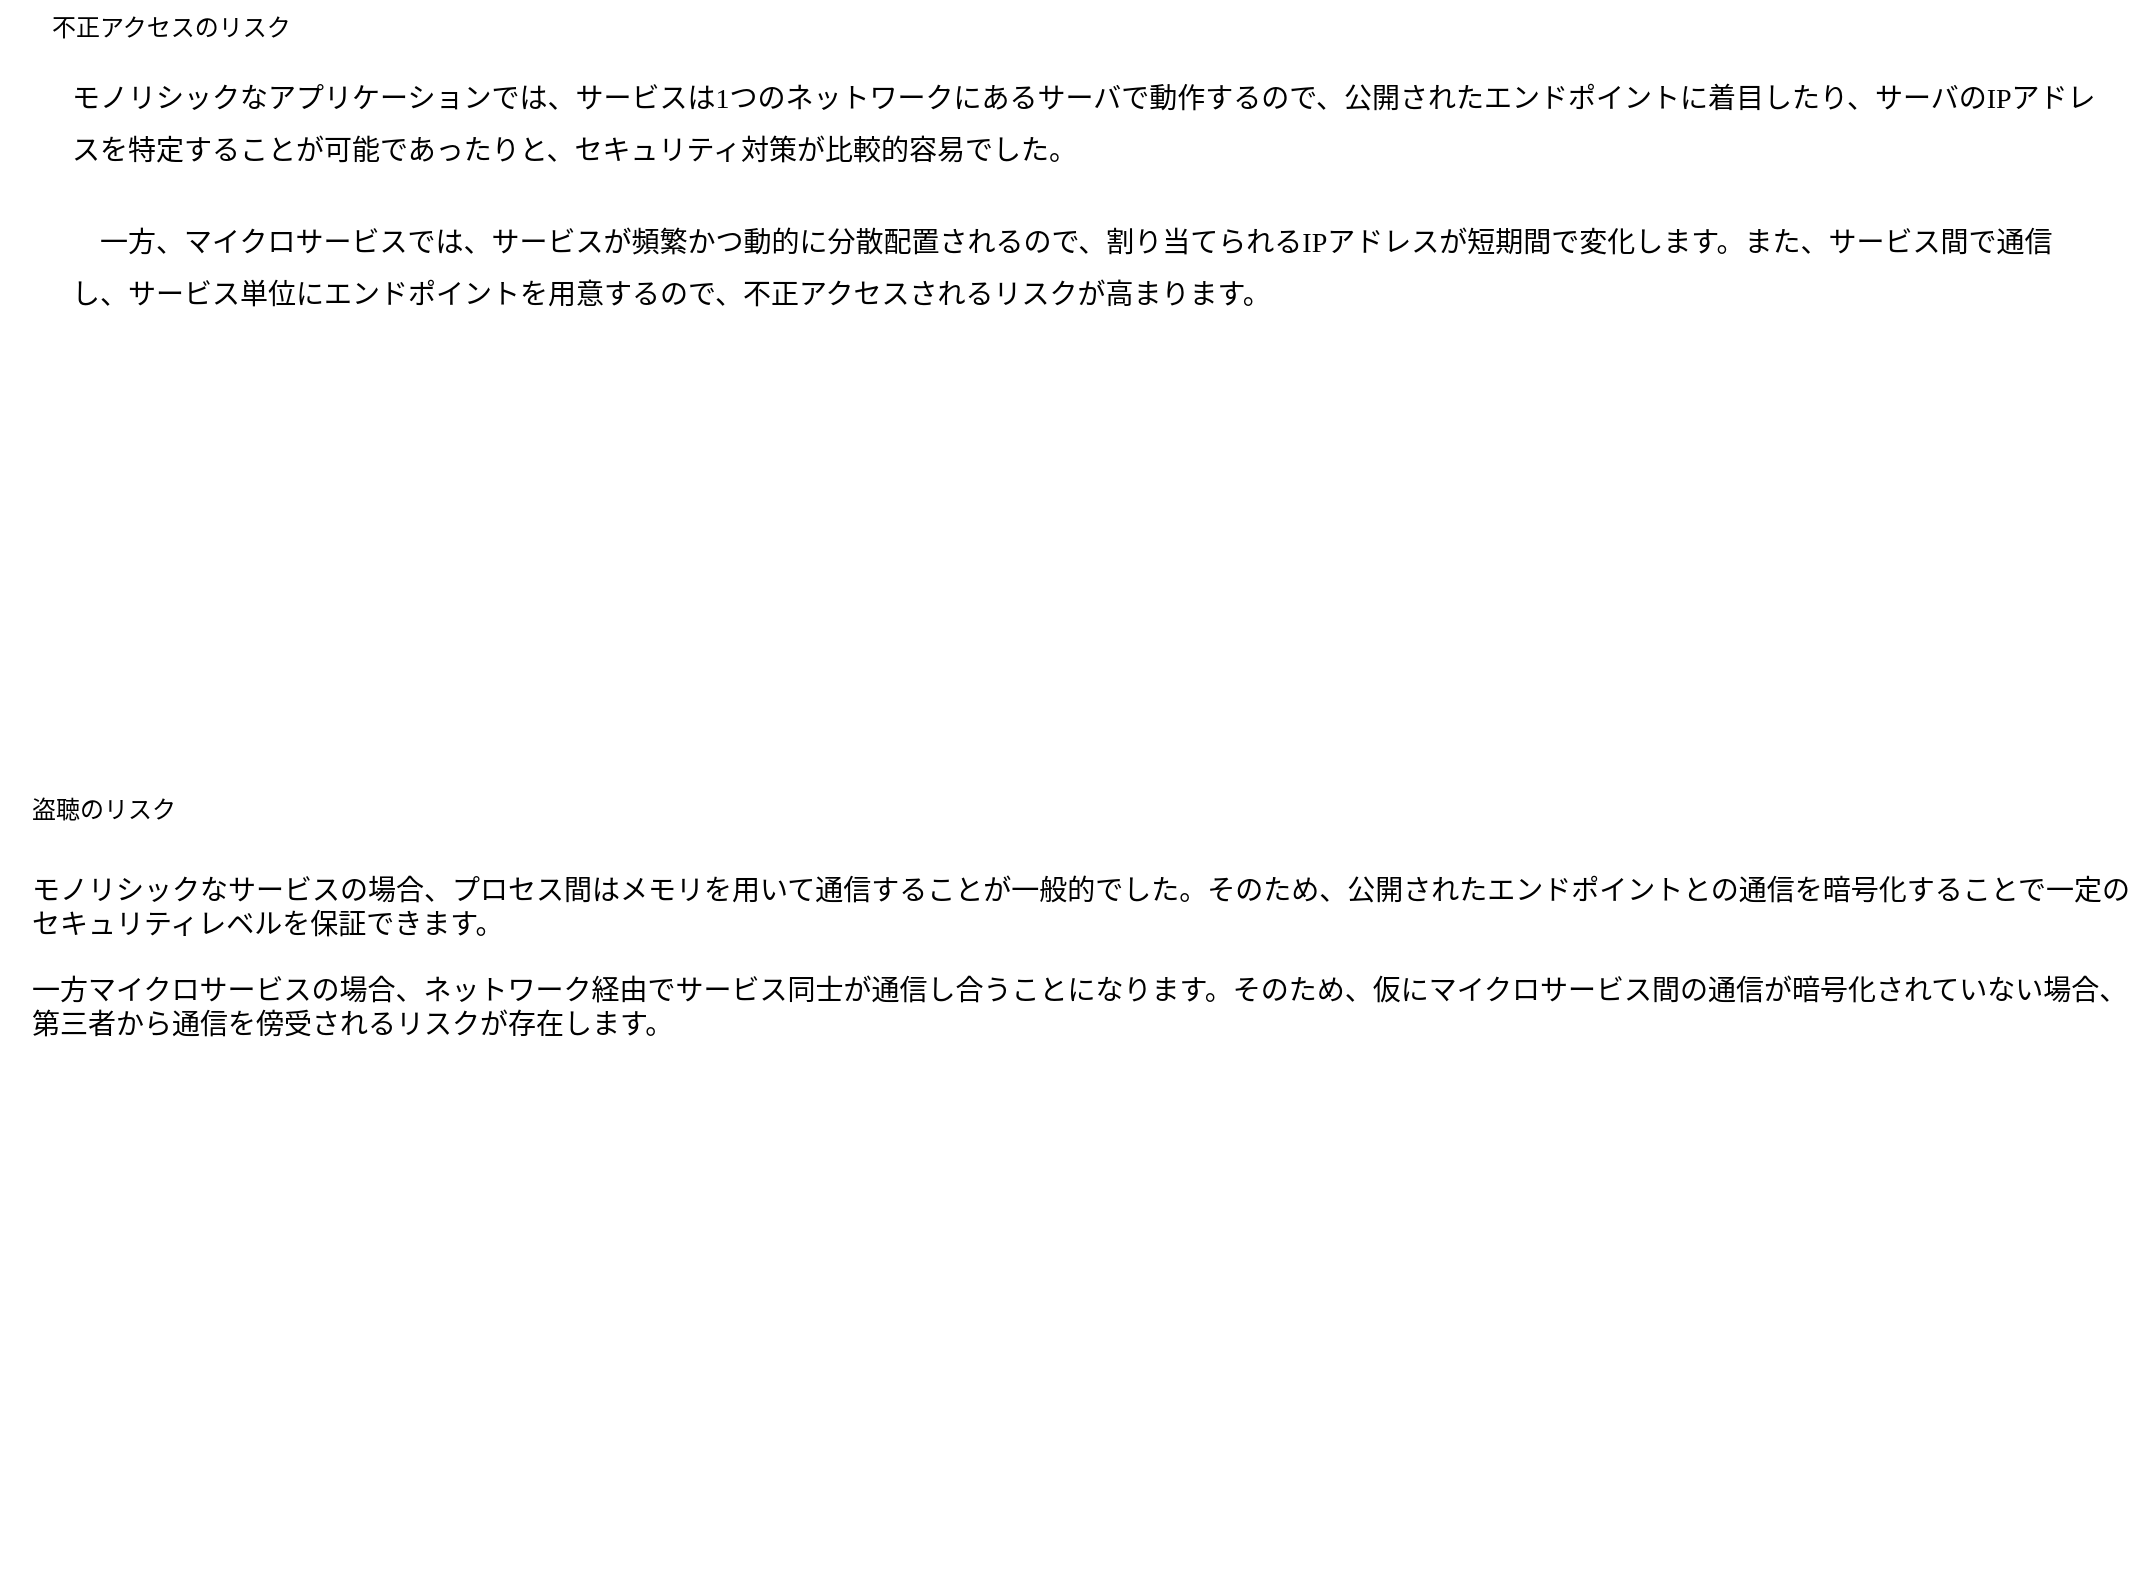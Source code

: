 <mxfile version="20.2.8" type="github" pages="2">
  <diagram id="6swkYJqpi6CqnHYlvt3z" name="Istio機能">
    <mxGraphModel dx="1580" dy="889" grid="1" gridSize="10" guides="1" tooltips="1" connect="1" arrows="1" fold="1" page="1" pageScale="1" pageWidth="1169" pageHeight="827" math="0" shadow="0">
      <root>
        <mxCell id="0" />
        <mxCell id="1" parent="0" />
        <mxCell id="ow8KtugPBx5J6qX4pnFM-1" value="" style="shape=image;verticalLabelPosition=bottom;labelBackgroundColor=default;verticalAlign=top;aspect=fixed;imageAspect=0;image=https://image.itmedia.co.jp/ait/articles/2201/21/news013_msa_sec1.png;" vertex="1" parent="1">
          <mxGeometry x="50" y="170" width="551.96" height="190" as="geometry" />
        </mxCell>
        <mxCell id="ow8KtugPBx5J6qX4pnFM-2" value="" style="shape=image;verticalLabelPosition=bottom;labelBackgroundColor=default;verticalAlign=top;aspect=fixed;imageAspect=0;image=https://image.itmedia.co.jp/ait/articles/2201/21/news013_msa_sec2.png;" vertex="1" parent="1">
          <mxGeometry x="26.08" y="550" width="769.23" height="250" as="geometry" />
        </mxCell>
        <mxCell id="ow8KtugPBx5J6qX4pnFM-3" value="不正アクセスのリスク" style="text;whiteSpace=wrap;html=1;" vertex="1" parent="1">
          <mxGeometry x="50" y="10" width="150" height="30" as="geometry" />
        </mxCell>
        <mxCell id="ow8KtugPBx5J6qX4pnFM-4" value="盗聴のリスク" style="text;whiteSpace=wrap;html=1;" vertex="1" parent="1">
          <mxGeometry x="40" y="401" width="110" height="26" as="geometry" />
        </mxCell>
        <mxCell id="lq-CbOA-QZvW42LLkI0t-1" value="&lt;p style=&quot;overflow-wrap: break-word; margin: 0px 0px 20px; font-size: 14px; line-height: 26px; color: rgb(0, 0, 0); font-family: Meiryo, メイリオ, ArialMT, &amp;quot;Hiragino Kaku Gothic Pro&amp;quot;, &amp;quot;ヒラギノ角ゴ Pro W3&amp;quot;, Osaka, Verdana, &amp;quot;ＭＳ Ｐゴシック&amp;quot;; font-style: normal; font-variant-ligatures: normal; font-variant-caps: normal; font-weight: 400; letter-spacing: normal; orphans: 2; text-align: start; text-indent: 0px; text-transform: none; widows: 2; word-spacing: 0px; -webkit-text-stroke-width: 0px; background-color: rgb(255, 255, 255); text-decoration-thickness: initial; text-decoration-style: initial; text-decoration-color: initial;&quot;&gt;モノリシックなアプリケーションでは、サービスは1つのネットワークにあるサーバで動作するので、公開されたエンドポイントに着目したり、サーバのIPアドレスを特定することが可能であったりと、セキュリティ対策が比較的容易でした。&lt;/p&gt;&lt;p style=&quot;overflow-wrap: break-word; margin: 0px 0px 20px; font-size: 14px; line-height: 26px; color: rgb(0, 0, 0); font-family: Meiryo, メイリオ, ArialMT, &amp;quot;Hiragino Kaku Gothic Pro&amp;quot;, &amp;quot;ヒラギノ角ゴ Pro W3&amp;quot;, Osaka, Verdana, &amp;quot;ＭＳ Ｐゴシック&amp;quot;; font-style: normal; font-variant-ligatures: normal; font-variant-caps: normal; font-weight: 400; letter-spacing: normal; orphans: 2; text-align: start; text-indent: 0px; text-transform: none; widows: 2; word-spacing: 0px; -webkit-text-stroke-width: 0px; background-color: rgb(255, 255, 255); text-decoration-thickness: initial; text-decoration-style: initial; text-decoration-color: initial;&quot;&gt;　一方、マイクロサービスでは、サービスが頻繁かつ動的に分散配置されるので、割り当てられるIPアドレスが短期間で変化します。また、サービス間で通信し、サービス単位にエンドポイントを用意するので、不正アクセスされるリスクが高まります。&lt;/p&gt;" style="text;whiteSpace=wrap;html=1;fontSize=14;" vertex="1" parent="1">
          <mxGeometry x="60" y="40" width="1020" height="141" as="geometry" />
        </mxCell>
        <mxCell id="lq-CbOA-QZvW42LLkI0t-2" value="モノリシックなサービスの場合、プロセス間はメモリを用いて通信することが一般的でした。そのため、公開されたエンドポイントとの通信を暗号化することで一定のセキュリティレベルを保証できます。&#xa;&#xa;一方マイクロサービスの場合、ネットワーク経由でサービス同士が通信し合うことになります。そのため、仮にマイクロサービス間の通信が暗号化されていない場合、第三者から通信を傍受されるリスクが存在します。" style="text;whiteSpace=wrap;html=1;fontSize=14;" vertex="1" parent="1">
          <mxGeometry x="40" y="440" width="1060" height="96.5" as="geometry" />
        </mxCell>
      </root>
    </mxGraphModel>
  </diagram>
  <diagram id="SQd4Qgp3_3QCpeoj1O0k" name="External Secrets Operator">
    <mxGraphModel dx="1422" dy="800" grid="1" gridSize="10" guides="1" tooltips="1" connect="1" arrows="1" fold="1" page="1" pageScale="1" pageWidth="1169" pageHeight="827" math="0" shadow="0">
      <root>
        <mxCell id="0" />
        <mxCell id="1" parent="0" />
        <mxCell id="7YR7jttLbl9HT_AtteJ8-1" value="" style="shape=image;verticalLabelPosition=bottom;labelBackgroundColor=default;verticalAlign=top;aspect=fixed;imageAspect=0;image=https://image.itmedia.co.jp/ait/articles/2209/29/news015_externalSecretOperator-architecture.png;" vertex="1" parent="1">
          <mxGeometry x="20" y="20" width="637.2" height="560" as="geometry" />
        </mxCell>
        <mxCell id="7YR7jttLbl9HT_AtteJ8-2" value="GitLab プロジェクトでは、AirGapの場合も使えるのか。" style="text;html=1;strokeColor=none;fillColor=none;align=center;verticalAlign=middle;whiteSpace=wrap;rounded=0;" vertex="1" parent="1">
          <mxGeometry x="760" y="100" width="330" height="30" as="geometry" />
        </mxCell>
      </root>
    </mxGraphModel>
  </diagram>
</mxfile>
